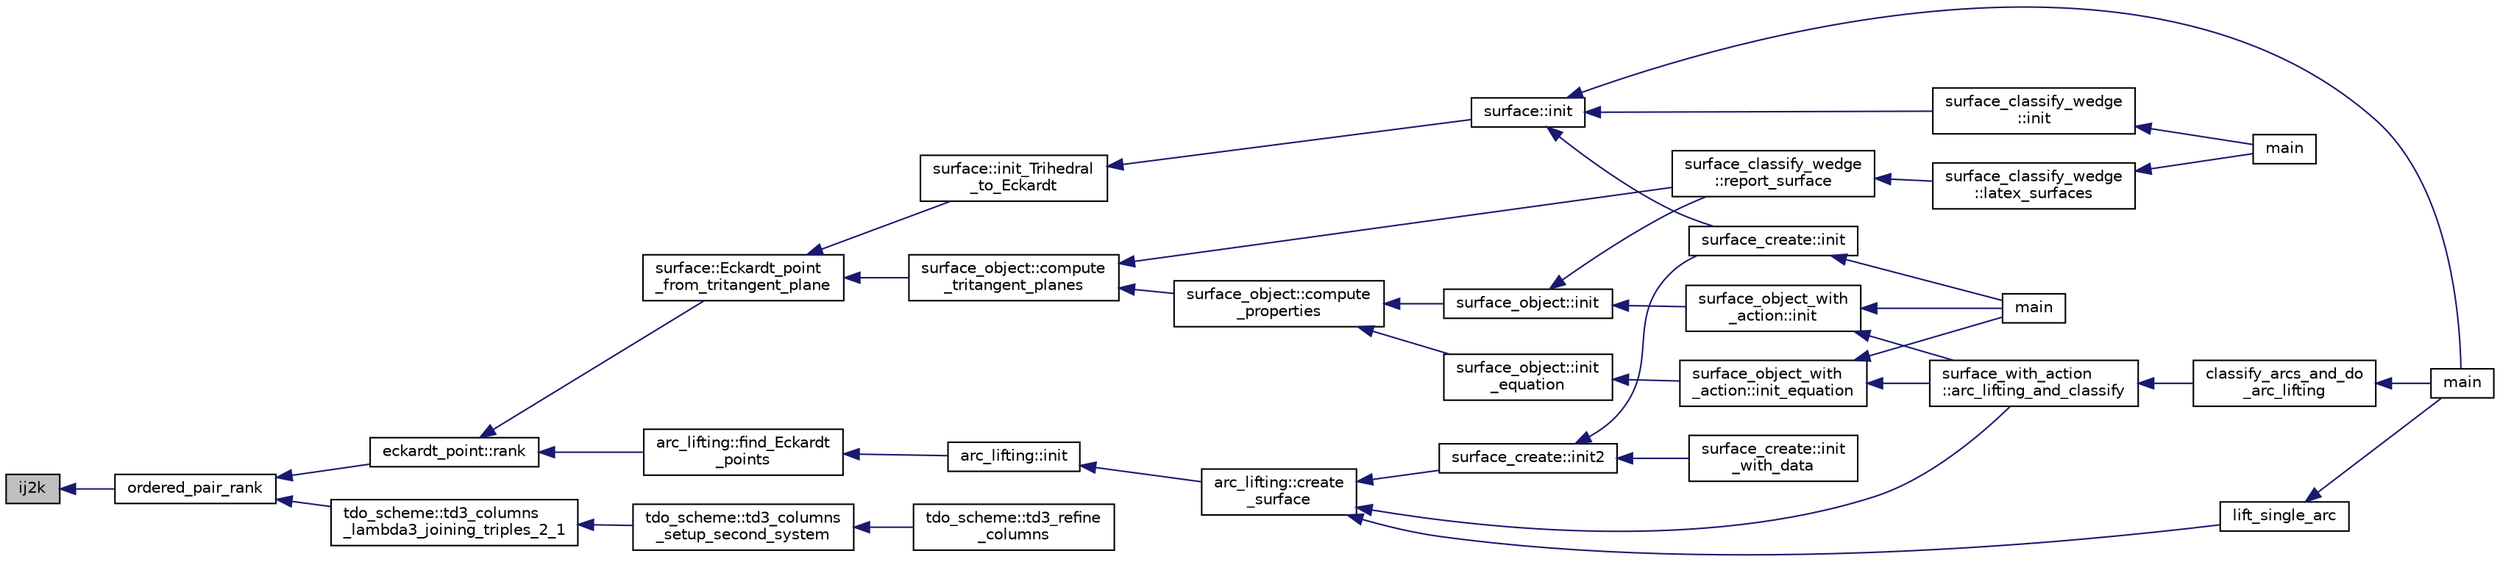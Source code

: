 digraph "ij2k"
{
  edge [fontname="Helvetica",fontsize="10",labelfontname="Helvetica",labelfontsize="10"];
  node [fontname="Helvetica",fontsize="10",shape=record];
  rankdir="LR";
  Node663 [label="ij2k",height=0.2,width=0.4,color="black", fillcolor="grey75", style="filled", fontcolor="black"];
  Node663 -> Node664 [dir="back",color="midnightblue",fontsize="10",style="solid",fontname="Helvetica"];
  Node664 [label="ordered_pair_rank",height=0.2,width=0.4,color="black", fillcolor="white", style="filled",URL="$d2/d23/combinatorics_8h.html#a01ef309e6a72450dca058893da5e039d"];
  Node664 -> Node665 [dir="back",color="midnightblue",fontsize="10",style="solid",fontname="Helvetica"];
  Node665 [label="eckardt_point::rank",height=0.2,width=0.4,color="black", fillcolor="white", style="filled",URL="$d6/d2e/classeckardt__point.html#a8b195ee81c51b60b7a6ef5e69aab1d8d"];
  Node665 -> Node666 [dir="back",color="midnightblue",fontsize="10",style="solid",fontname="Helvetica"];
  Node666 [label="surface::Eckardt_point\l_from_tritangent_plane",height=0.2,width=0.4,color="black", fillcolor="white", style="filled",URL="$d5/d88/classsurface.html#a98178b6ac99b77aebc0d79a32d43df26"];
  Node666 -> Node667 [dir="back",color="midnightblue",fontsize="10",style="solid",fontname="Helvetica"];
  Node667 [label="surface::init_Trihedral\l_to_Eckardt",height=0.2,width=0.4,color="black", fillcolor="white", style="filled",URL="$d5/d88/classsurface.html#a1148e4fd151382344a4a7cc76f8197d4"];
  Node667 -> Node668 [dir="back",color="midnightblue",fontsize="10",style="solid",fontname="Helvetica"];
  Node668 [label="surface::init",height=0.2,width=0.4,color="black", fillcolor="white", style="filled",URL="$d5/d88/classsurface.html#a90570b0ca6ab02988159f2c40cb27308"];
  Node668 -> Node669 [dir="back",color="midnightblue",fontsize="10",style="solid",fontname="Helvetica"];
  Node669 [label="main",height=0.2,width=0.4,color="black", fillcolor="white", style="filled",URL="$d6/dc3/arc__lifting__main_8_c.html#a217dbf8b442f20279ea00b898af96f52"];
  Node668 -> Node670 [dir="back",color="midnightblue",fontsize="10",style="solid",fontname="Helvetica"];
  Node670 [label="surface_classify_wedge\l::init",height=0.2,width=0.4,color="black", fillcolor="white", style="filled",URL="$d7/d5c/classsurface__classify__wedge.html#a43302106663b307aa8274a5112a7010a"];
  Node670 -> Node671 [dir="back",color="midnightblue",fontsize="10",style="solid",fontname="Helvetica"];
  Node671 [label="main",height=0.2,width=0.4,color="black", fillcolor="white", style="filled",URL="$df/df8/surface__classify_8_c.html#a217dbf8b442f20279ea00b898af96f52"];
  Node668 -> Node672 [dir="back",color="midnightblue",fontsize="10",style="solid",fontname="Helvetica"];
  Node672 [label="surface_create::init",height=0.2,width=0.4,color="black", fillcolor="white", style="filled",URL="$de/da4/classsurface__create.html#ab0db5c12825f778e3caf8aa4da02eb06"];
  Node672 -> Node673 [dir="back",color="midnightblue",fontsize="10",style="solid",fontname="Helvetica"];
  Node673 [label="main",height=0.2,width=0.4,color="black", fillcolor="white", style="filled",URL="$d2/dfa/create__surface__main_8_c.html#a217dbf8b442f20279ea00b898af96f52"];
  Node666 -> Node674 [dir="back",color="midnightblue",fontsize="10",style="solid",fontname="Helvetica"];
  Node674 [label="surface_object::compute\l_tritangent_planes",height=0.2,width=0.4,color="black", fillcolor="white", style="filled",URL="$df/df8/classsurface__object.html#ae6d924af993146400e0e484e41def0ab"];
  Node674 -> Node675 [dir="back",color="midnightblue",fontsize="10",style="solid",fontname="Helvetica"];
  Node675 [label="surface_object::compute\l_properties",height=0.2,width=0.4,color="black", fillcolor="white", style="filled",URL="$df/df8/classsurface__object.html#ad6c02c3c1432f8adfe49932041ce1b20"];
  Node675 -> Node676 [dir="back",color="midnightblue",fontsize="10",style="solid",fontname="Helvetica"];
  Node676 [label="surface_object::init\l_equation",height=0.2,width=0.4,color="black", fillcolor="white", style="filled",URL="$df/df8/classsurface__object.html#afd4f4d1accbf361897374bd18d571913"];
  Node676 -> Node677 [dir="back",color="midnightblue",fontsize="10",style="solid",fontname="Helvetica"];
  Node677 [label="surface_object_with\l_action::init_equation",height=0.2,width=0.4,color="black", fillcolor="white", style="filled",URL="$db/d28/classsurface__object__with__action.html#a310ce4189e50545dd67fa3652b8fd160"];
  Node677 -> Node673 [dir="back",color="midnightblue",fontsize="10",style="solid",fontname="Helvetica"];
  Node677 -> Node678 [dir="back",color="midnightblue",fontsize="10",style="solid",fontname="Helvetica"];
  Node678 [label="surface_with_action\l::arc_lifting_and_classify",height=0.2,width=0.4,color="black", fillcolor="white", style="filled",URL="$d8/df9/classsurface__with__action.html#a62a3948f830c59e09ef94937650a07a4"];
  Node678 -> Node679 [dir="back",color="midnightblue",fontsize="10",style="solid",fontname="Helvetica"];
  Node679 [label="classify_arcs_and_do\l_arc_lifting",height=0.2,width=0.4,color="black", fillcolor="white", style="filled",URL="$d6/dc3/arc__lifting__main_8_c.html#afdd7be16f16b8c71e9a72fe5f6a0b59c"];
  Node679 -> Node669 [dir="back",color="midnightblue",fontsize="10",style="solid",fontname="Helvetica"];
  Node675 -> Node680 [dir="back",color="midnightblue",fontsize="10",style="solid",fontname="Helvetica"];
  Node680 [label="surface_object::init",height=0.2,width=0.4,color="black", fillcolor="white", style="filled",URL="$df/df8/classsurface__object.html#ae51d9ac0a3853bc07908ac48ffa6e0d2"];
  Node680 -> Node681 [dir="back",color="midnightblue",fontsize="10",style="solid",fontname="Helvetica"];
  Node681 [label="surface_classify_wedge\l::report_surface",height=0.2,width=0.4,color="black", fillcolor="white", style="filled",URL="$d7/d5c/classsurface__classify__wedge.html#ad577d435c4726d0a35c10b2f8d4ed00c"];
  Node681 -> Node682 [dir="back",color="midnightblue",fontsize="10",style="solid",fontname="Helvetica"];
  Node682 [label="surface_classify_wedge\l::latex_surfaces",height=0.2,width=0.4,color="black", fillcolor="white", style="filled",URL="$d7/d5c/classsurface__classify__wedge.html#a5698763ece48d6f0a605527ca62429c5"];
  Node682 -> Node671 [dir="back",color="midnightblue",fontsize="10",style="solid",fontname="Helvetica"];
  Node680 -> Node683 [dir="back",color="midnightblue",fontsize="10",style="solid",fontname="Helvetica"];
  Node683 [label="surface_object_with\l_action::init",height=0.2,width=0.4,color="black", fillcolor="white", style="filled",URL="$db/d28/classsurface__object__with__action.html#a65085da19618def3909b0f4bc27cba8a"];
  Node683 -> Node673 [dir="back",color="midnightblue",fontsize="10",style="solid",fontname="Helvetica"];
  Node683 -> Node678 [dir="back",color="midnightblue",fontsize="10",style="solid",fontname="Helvetica"];
  Node674 -> Node681 [dir="back",color="midnightblue",fontsize="10",style="solid",fontname="Helvetica"];
  Node665 -> Node684 [dir="back",color="midnightblue",fontsize="10",style="solid",fontname="Helvetica"];
  Node684 [label="arc_lifting::find_Eckardt\l_points",height=0.2,width=0.4,color="black", fillcolor="white", style="filled",URL="$dc/db7/classarc__lifting.html#a70012c92bd78768f5c1c5d14f995147b"];
  Node684 -> Node685 [dir="back",color="midnightblue",fontsize="10",style="solid",fontname="Helvetica"];
  Node685 [label="arc_lifting::init",height=0.2,width=0.4,color="black", fillcolor="white", style="filled",URL="$dc/db7/classarc__lifting.html#a11fc382addd05e0bbe8b0b44dcd4c55e"];
  Node685 -> Node686 [dir="back",color="midnightblue",fontsize="10",style="solid",fontname="Helvetica"];
  Node686 [label="arc_lifting::create\l_surface",height=0.2,width=0.4,color="black", fillcolor="white", style="filled",URL="$dc/db7/classarc__lifting.html#a2b1fd46281de9ff3fef00fc122d39b2b"];
  Node686 -> Node687 [dir="back",color="midnightblue",fontsize="10",style="solid",fontname="Helvetica"];
  Node687 [label="lift_single_arc",height=0.2,width=0.4,color="black", fillcolor="white", style="filled",URL="$d6/dc3/arc__lifting__main_8_c.html#a0bdc148f70112959722a40cf9758d54b"];
  Node687 -> Node669 [dir="back",color="midnightblue",fontsize="10",style="solid",fontname="Helvetica"];
  Node686 -> Node688 [dir="back",color="midnightblue",fontsize="10",style="solid",fontname="Helvetica"];
  Node688 [label="surface_create::init2",height=0.2,width=0.4,color="black", fillcolor="white", style="filled",URL="$de/da4/classsurface__create.html#a0d600640f7dd62d5a6c36443effdab59"];
  Node688 -> Node689 [dir="back",color="midnightblue",fontsize="10",style="solid",fontname="Helvetica"];
  Node689 [label="surface_create::init\l_with_data",height=0.2,width=0.4,color="black", fillcolor="white", style="filled",URL="$de/da4/classsurface__create.html#a9226f687139676532adb1aa971fbade2"];
  Node688 -> Node672 [dir="back",color="midnightblue",fontsize="10",style="solid",fontname="Helvetica"];
  Node686 -> Node678 [dir="back",color="midnightblue",fontsize="10",style="solid",fontname="Helvetica"];
  Node664 -> Node690 [dir="back",color="midnightblue",fontsize="10",style="solid",fontname="Helvetica"];
  Node690 [label="tdo_scheme::td3_columns\l_lambda3_joining_triples_2_1",height=0.2,width=0.4,color="black", fillcolor="white", style="filled",URL="$d7/dbc/classtdo__scheme.html#aa2cd70ed8bafa3c5a69d5395bdede8d1"];
  Node690 -> Node691 [dir="back",color="midnightblue",fontsize="10",style="solid",fontname="Helvetica"];
  Node691 [label="tdo_scheme::td3_columns\l_setup_second_system",height=0.2,width=0.4,color="black", fillcolor="white", style="filled",URL="$d7/dbc/classtdo__scheme.html#a21664530cbf05cf829360e9842a0f509"];
  Node691 -> Node692 [dir="back",color="midnightblue",fontsize="10",style="solid",fontname="Helvetica"];
  Node692 [label="tdo_scheme::td3_refine\l_columns",height=0.2,width=0.4,color="black", fillcolor="white", style="filled",URL="$d7/dbc/classtdo__scheme.html#a97cc9ab401a79f972dbfb34a4c371d30"];
}
